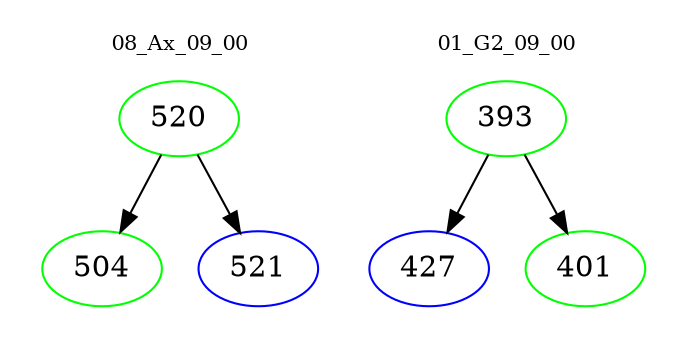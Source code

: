 digraph{
subgraph cluster_0 {
color = white
label = "08_Ax_09_00";
fontsize=10;
T0_520 [label="520", color="green"]
T0_520 -> T0_504 [color="black"]
T0_504 [label="504", color="green"]
T0_520 -> T0_521 [color="black"]
T0_521 [label="521", color="blue"]
}
subgraph cluster_1 {
color = white
label = "01_G2_09_00";
fontsize=10;
T1_393 [label="393", color="green"]
T1_393 -> T1_427 [color="black"]
T1_427 [label="427", color="blue"]
T1_393 -> T1_401 [color="black"]
T1_401 [label="401", color="green"]
}
}
